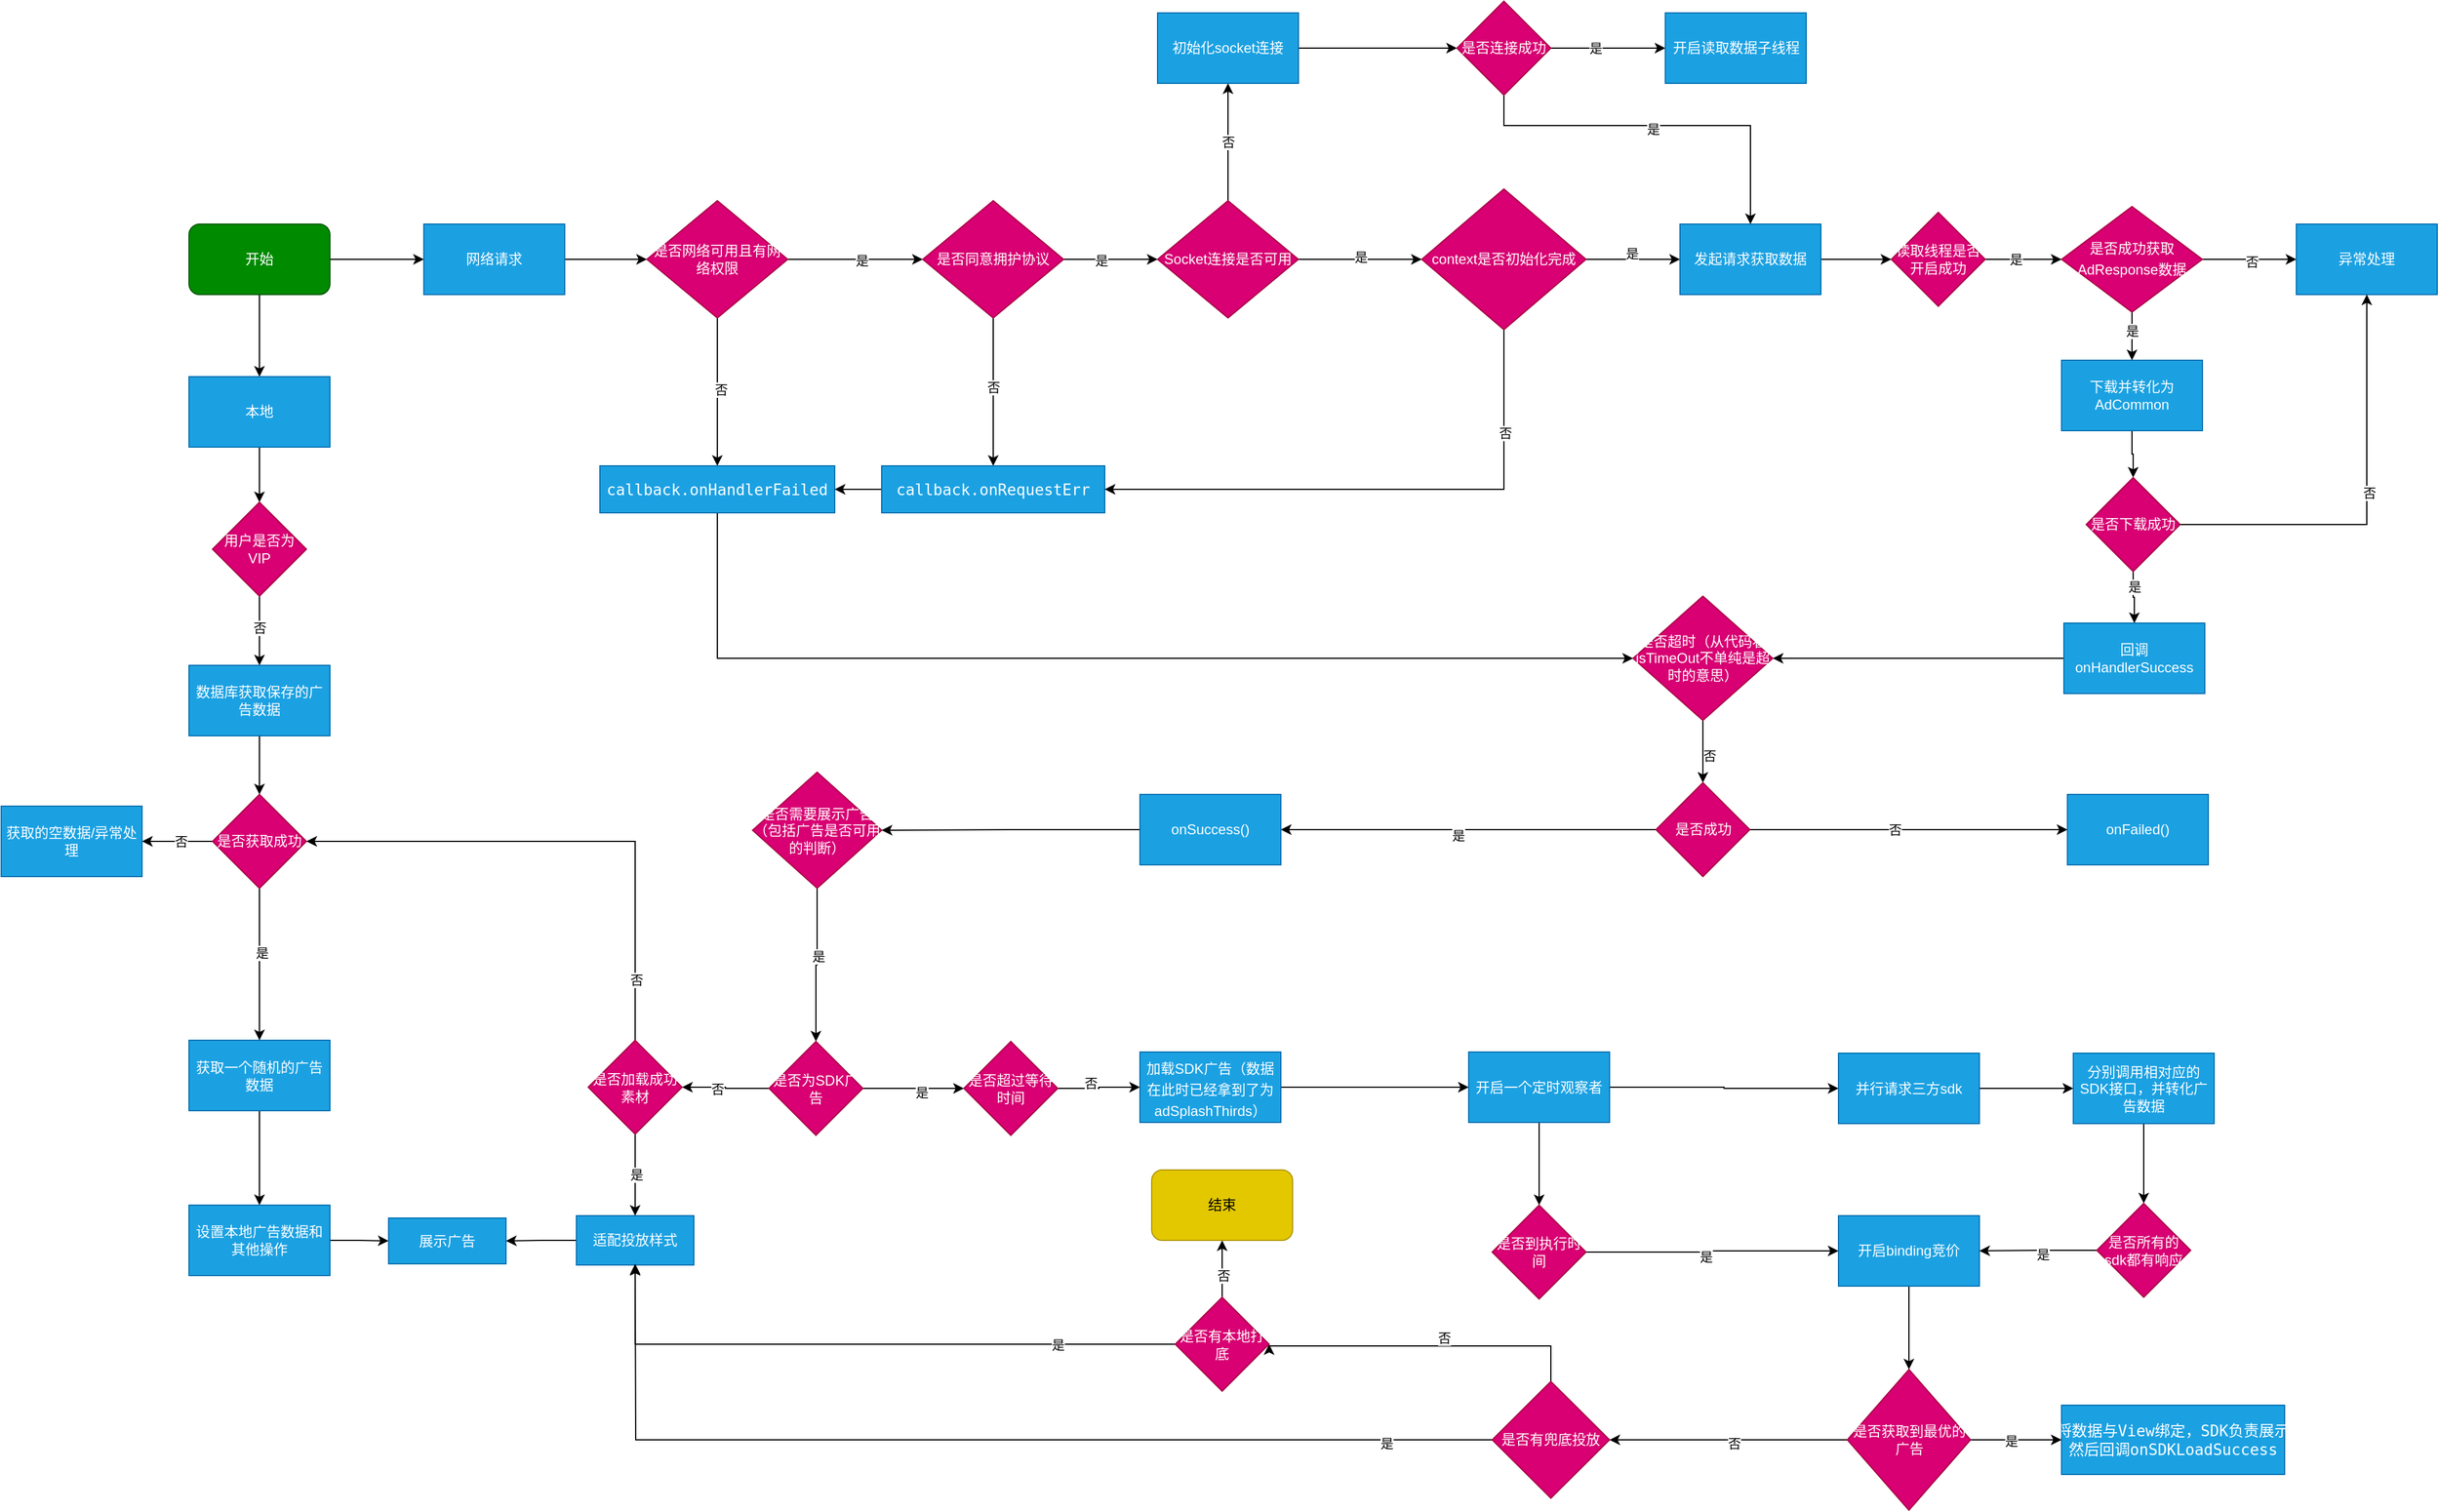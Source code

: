 <mxfile version="23.0.1" type="github">
  <diagram name="第 1 页" id="0hTdFCMxyGEZa7dFmw26">
    <mxGraphModel dx="2562" dy="-265" grid="1" gridSize="10" guides="1" tooltips="1" connect="1" arrows="1" fold="1" page="1" pageScale="1" pageWidth="827" pageHeight="1169" math="0" shadow="0">
      <root>
        <mxCell id="0" />
        <mxCell id="1" parent="0" />
        <mxCell id="wr8lSaVaFijDxgZWLwjQ-1" style="edgeStyle=orthogonalEdgeStyle;rounded=0;orthogonalLoop=1;jettySize=auto;html=1;exitX=1;exitY=0.5;exitDx=0;exitDy=0;entryX=0;entryY=0.5;entryDx=0;entryDy=0;" edge="1" parent="1" source="wr8lSaVaFijDxgZWLwjQ-3" target="wr8lSaVaFijDxgZWLwjQ-5">
          <mxGeometry relative="1" as="geometry">
            <mxPoint x="120" y="2214" as="targetPoint" />
          </mxGeometry>
        </mxCell>
        <mxCell id="wr8lSaVaFijDxgZWLwjQ-2" value="" style="edgeStyle=orthogonalEdgeStyle;rounded=0;orthogonalLoop=1;jettySize=auto;html=1;" edge="1" parent="1" source="wr8lSaVaFijDxgZWLwjQ-3" target="wr8lSaVaFijDxgZWLwjQ-7">
          <mxGeometry relative="1" as="geometry" />
        </mxCell>
        <mxCell id="wr8lSaVaFijDxgZWLwjQ-3" value="开始" style="rounded=1;whiteSpace=wrap;html=1;strokeColor=#005700;fillColor=#008a00;fontColor=#ffffff;" vertex="1" parent="1">
          <mxGeometry x="-80" y="2184" width="120" height="60" as="geometry" />
        </mxCell>
        <mxCell id="wr8lSaVaFijDxgZWLwjQ-4" value="" style="edgeStyle=orthogonalEdgeStyle;rounded=0;orthogonalLoop=1;jettySize=auto;html=1;" edge="1" parent="1" source="wr8lSaVaFijDxgZWLwjQ-5" target="wr8lSaVaFijDxgZWLwjQ-12">
          <mxGeometry relative="1" as="geometry" />
        </mxCell>
        <mxCell id="wr8lSaVaFijDxgZWLwjQ-5" value="网络请求" style="rounded=0;whiteSpace=wrap;html=1;strokeColor=#006EAF;fillColor=#1ba1e2;fontColor=#ffffff;" vertex="1" parent="1">
          <mxGeometry x="120" y="2184" width="120" height="60" as="geometry" />
        </mxCell>
        <mxCell id="wr8lSaVaFijDxgZWLwjQ-6" value="" style="edgeStyle=orthogonalEdgeStyle;rounded=0;orthogonalLoop=1;jettySize=auto;html=1;endArrow=classic;endFill=1;" edge="1" parent="1" source="wr8lSaVaFijDxgZWLwjQ-7" target="wr8lSaVaFijDxgZWLwjQ-60">
          <mxGeometry relative="1" as="geometry" />
        </mxCell>
        <mxCell id="wr8lSaVaFijDxgZWLwjQ-7" value="本地" style="rounded=0;whiteSpace=wrap;html=1;strokeColor=#006EAF;fillColor=#1ba1e2;fontColor=#ffffff;" vertex="1" parent="1">
          <mxGeometry x="-80" y="2314" width="120" height="60" as="geometry" />
        </mxCell>
        <mxCell id="wr8lSaVaFijDxgZWLwjQ-8" value="" style="edgeStyle=orthogonalEdgeStyle;rounded=0;orthogonalLoop=1;jettySize=auto;html=1;" edge="1" parent="1" source="wr8lSaVaFijDxgZWLwjQ-12" target="wr8lSaVaFijDxgZWLwjQ-14">
          <mxGeometry relative="1" as="geometry" />
        </mxCell>
        <mxCell id="wr8lSaVaFijDxgZWLwjQ-9" value="否" style="edgeLabel;html=1;align=center;verticalAlign=middle;resizable=0;points=[];" vertex="1" connectable="0" parent="wr8lSaVaFijDxgZWLwjQ-8">
          <mxGeometry x="-0.04" y="3" relative="1" as="geometry">
            <mxPoint as="offset" />
          </mxGeometry>
        </mxCell>
        <mxCell id="wr8lSaVaFijDxgZWLwjQ-10" value="" style="edgeStyle=orthogonalEdgeStyle;rounded=0;orthogonalLoop=1;jettySize=auto;html=1;" edge="1" parent="1" source="wr8lSaVaFijDxgZWLwjQ-12" target="wr8lSaVaFijDxgZWLwjQ-19">
          <mxGeometry relative="1" as="geometry" />
        </mxCell>
        <mxCell id="wr8lSaVaFijDxgZWLwjQ-11" value="是" style="edgeLabel;html=1;align=center;verticalAlign=middle;resizable=0;points=[];" vertex="1" connectable="0" parent="wr8lSaVaFijDxgZWLwjQ-10">
          <mxGeometry x="0.095" y="-1" relative="1" as="geometry">
            <mxPoint as="offset" />
          </mxGeometry>
        </mxCell>
        <mxCell id="wr8lSaVaFijDxgZWLwjQ-12" value="是否网络可用且有网络权限" style="rhombus;whiteSpace=wrap;html=1;rounded=0;fillColor=#d80073;fontColor=#ffffff;strokeColor=#A50040;" vertex="1" parent="1">
          <mxGeometry x="310" y="2164" width="120" height="100" as="geometry" />
        </mxCell>
        <mxCell id="wr8lSaVaFijDxgZWLwjQ-13" style="edgeStyle=orthogonalEdgeStyle;rounded=0;orthogonalLoop=1;jettySize=auto;html=1;exitX=0.5;exitY=1;exitDx=0;exitDy=0;entryX=0;entryY=0.5;entryDx=0;entryDy=0;endArrow=classic;endFill=1;" edge="1" parent="1" source="wr8lSaVaFijDxgZWLwjQ-14" target="wr8lSaVaFijDxgZWLwjQ-46">
          <mxGeometry relative="1" as="geometry" />
        </mxCell>
        <mxCell id="wr8lSaVaFijDxgZWLwjQ-14" value="&lt;pre style=&quot;font-family: &amp;quot;jetbrains mono&amp;quot; , monospace ; font-size: 9.8pt&quot;&gt;&lt;pre style=&quot;font-family: &amp;quot;jetbrains mono&amp;quot; , monospace ; font-size: 9.8pt&quot;&gt;callback.onHandlerFailed&lt;/pre&gt;&lt;/pre&gt;" style="whiteSpace=wrap;html=1;rounded=0;fillColor=#1ba1e2;fontColor=#ffffff;strokeColor=#006EAF;" vertex="1" parent="1">
          <mxGeometry x="270" y="2390" width="200" height="40" as="geometry" />
        </mxCell>
        <mxCell id="wr8lSaVaFijDxgZWLwjQ-15" value="" style="edgeStyle=orthogonalEdgeStyle;rounded=0;orthogonalLoop=1;jettySize=auto;html=1;" edge="1" parent="1" source="wr8lSaVaFijDxgZWLwjQ-19" target="wr8lSaVaFijDxgZWLwjQ-21">
          <mxGeometry relative="1" as="geometry" />
        </mxCell>
        <mxCell id="wr8lSaVaFijDxgZWLwjQ-16" value="否" style="edgeLabel;html=1;align=center;verticalAlign=middle;resizable=0;points=[];" vertex="1" connectable="0" parent="wr8lSaVaFijDxgZWLwjQ-15">
          <mxGeometry x="-0.067" relative="1" as="geometry">
            <mxPoint as="offset" />
          </mxGeometry>
        </mxCell>
        <mxCell id="wr8lSaVaFijDxgZWLwjQ-17" value="" style="edgeStyle=orthogonalEdgeStyle;rounded=0;orthogonalLoop=1;jettySize=auto;html=1;" edge="1" parent="1" source="wr8lSaVaFijDxgZWLwjQ-19" target="wr8lSaVaFijDxgZWLwjQ-25">
          <mxGeometry relative="1" as="geometry" />
        </mxCell>
        <mxCell id="wr8lSaVaFijDxgZWLwjQ-18" value="是" style="edgeLabel;html=1;align=center;verticalAlign=middle;resizable=0;points=[];" vertex="1" connectable="0" parent="wr8lSaVaFijDxgZWLwjQ-17">
          <mxGeometry x="-0.21" y="-1" relative="1" as="geometry">
            <mxPoint as="offset" />
          </mxGeometry>
        </mxCell>
        <mxCell id="wr8lSaVaFijDxgZWLwjQ-19" value="是否同意拥护协议" style="rhombus;whiteSpace=wrap;html=1;rounded=0;fillColor=#d80073;fontColor=#ffffff;strokeColor=#A50040;" vertex="1" parent="1">
          <mxGeometry x="545" y="2164" width="120" height="100" as="geometry" />
        </mxCell>
        <mxCell id="wr8lSaVaFijDxgZWLwjQ-20" value="" style="edgeStyle=orthogonalEdgeStyle;rounded=0;orthogonalLoop=1;jettySize=auto;html=1;endArrow=classic;endFill=1;" edge="1" parent="1" source="wr8lSaVaFijDxgZWLwjQ-21" target="wr8lSaVaFijDxgZWLwjQ-14">
          <mxGeometry relative="1" as="geometry" />
        </mxCell>
        <mxCell id="wr8lSaVaFijDxgZWLwjQ-21" value="&lt;pre style=&quot;font-family: &amp;quot;jetbrains mono&amp;quot; , monospace ; font-size: 9.8pt&quot;&gt;callback.onRequestErr&lt;/pre&gt;" style="whiteSpace=wrap;html=1;rounded=0;fillColor=#1ba1e2;fontColor=#ffffff;strokeColor=#006EAF;" vertex="1" parent="1">
          <mxGeometry x="510" y="2390" width="190" height="40" as="geometry" />
        </mxCell>
        <mxCell id="wr8lSaVaFijDxgZWLwjQ-22" value="" style="edgeStyle=orthogonalEdgeStyle;rounded=0;orthogonalLoop=1;jettySize=auto;html=1;entryX=0;entryY=0.5;entryDx=0;entryDy=0;" edge="1" parent="1" source="wr8lSaVaFijDxgZWLwjQ-25" target="wr8lSaVaFijDxgZWLwjQ-32">
          <mxGeometry relative="1" as="geometry">
            <mxPoint x="960" y="2214" as="targetPoint" />
          </mxGeometry>
        </mxCell>
        <mxCell id="wr8lSaVaFijDxgZWLwjQ-23" value="是" style="edgeLabel;html=1;align=center;verticalAlign=middle;resizable=0;points=[];" vertex="1" connectable="0" parent="wr8lSaVaFijDxgZWLwjQ-22">
          <mxGeometry y="2" relative="1" as="geometry">
            <mxPoint as="offset" />
          </mxGeometry>
        </mxCell>
        <mxCell id="wr8lSaVaFijDxgZWLwjQ-24" value="否" style="edgeStyle=orthogonalEdgeStyle;rounded=0;orthogonalLoop=1;jettySize=auto;html=1;" edge="1" parent="1" source="wr8lSaVaFijDxgZWLwjQ-25" target="wr8lSaVaFijDxgZWLwjQ-27">
          <mxGeometry relative="1" as="geometry" />
        </mxCell>
        <mxCell id="wr8lSaVaFijDxgZWLwjQ-25" value="Socket连接是否可用" style="rhombus;whiteSpace=wrap;html=1;rounded=0;fillColor=#d80073;fontColor=#ffffff;strokeColor=#A50040;" vertex="1" parent="1">
          <mxGeometry x="745" y="2164" width="120" height="100" as="geometry" />
        </mxCell>
        <mxCell id="wr8lSaVaFijDxgZWLwjQ-26" value="" style="edgeStyle=orthogonalEdgeStyle;rounded=0;orthogonalLoop=1;jettySize=auto;html=1;endArrow=classic;endFill=1;" edge="1" parent="1" source="wr8lSaVaFijDxgZWLwjQ-27" target="wr8lSaVaFijDxgZWLwjQ-53">
          <mxGeometry relative="1" as="geometry" />
        </mxCell>
        <mxCell id="wr8lSaVaFijDxgZWLwjQ-27" value="初始化socket连接" style="whiteSpace=wrap;html=1;rounded=0;fillColor=#1ba1e2;fontColor=#ffffff;strokeColor=#006EAF;" vertex="1" parent="1">
          <mxGeometry x="745" y="2004" width="120" height="60" as="geometry" />
        </mxCell>
        <mxCell id="wr8lSaVaFijDxgZWLwjQ-28" value="" style="edgeStyle=orthogonalEdgeStyle;rounded=0;orthogonalLoop=1;jettySize=auto;html=1;endArrow=classic;endFill=1;" edge="1" parent="1" source="wr8lSaVaFijDxgZWLwjQ-32">
          <mxGeometry relative="1" as="geometry">
            <mxPoint x="1190" y="2214" as="targetPoint" />
          </mxGeometry>
        </mxCell>
        <mxCell id="wr8lSaVaFijDxgZWLwjQ-29" value="是" style="edgeLabel;html=1;align=center;verticalAlign=middle;resizable=0;points=[];" vertex="1" connectable="0" parent="wr8lSaVaFijDxgZWLwjQ-28">
          <mxGeometry x="-0.041" y="5" relative="1" as="geometry">
            <mxPoint as="offset" />
          </mxGeometry>
        </mxCell>
        <mxCell id="wr8lSaVaFijDxgZWLwjQ-30" style="edgeStyle=orthogonalEdgeStyle;rounded=0;orthogonalLoop=1;jettySize=auto;html=1;exitX=0.5;exitY=1;exitDx=0;exitDy=0;entryX=1;entryY=0.5;entryDx=0;entryDy=0;endArrow=classic;endFill=1;" edge="1" parent="1" source="wr8lSaVaFijDxgZWLwjQ-32" target="wr8lSaVaFijDxgZWLwjQ-21">
          <mxGeometry relative="1" as="geometry" />
        </mxCell>
        <mxCell id="wr8lSaVaFijDxgZWLwjQ-31" value="否" style="edgeLabel;html=1;align=center;verticalAlign=middle;resizable=0;points=[];" vertex="1" connectable="0" parent="wr8lSaVaFijDxgZWLwjQ-30">
          <mxGeometry x="-0.63" y="1" relative="1" as="geometry">
            <mxPoint as="offset" />
          </mxGeometry>
        </mxCell>
        <mxCell id="wr8lSaVaFijDxgZWLwjQ-32" value="context是否初始化完成" style="rhombus;whiteSpace=wrap;html=1;strokeColor=#A50040;fillColor=#d80073;fontColor=#ffffff;" vertex="1" parent="1">
          <mxGeometry x="970" y="2154" width="140" height="120" as="geometry" />
        </mxCell>
        <mxCell id="wr8lSaVaFijDxgZWLwjQ-33" value="" style="edgeStyle=orthogonalEdgeStyle;rounded=0;orthogonalLoop=1;jettySize=auto;html=1;endArrow=classic;endFill=1;" edge="1" parent="1" source="wr8lSaVaFijDxgZWLwjQ-34" target="wr8lSaVaFijDxgZWLwjQ-57">
          <mxGeometry relative="1" as="geometry" />
        </mxCell>
        <mxCell id="wr8lSaVaFijDxgZWLwjQ-34" value="发起请求获取数据" style="rounded=0;whiteSpace=wrap;html=1;strokeColor=#006EAF;fillColor=#1ba1e2;fontColor=#ffffff;" vertex="1" parent="1">
          <mxGeometry x="1190" y="2184" width="120" height="60" as="geometry" />
        </mxCell>
        <mxCell id="wr8lSaVaFijDxgZWLwjQ-35" value="" style="edgeStyle=orthogonalEdgeStyle;rounded=0;orthogonalLoop=1;jettySize=auto;html=1;endArrow=classic;endFill=1;" edge="1" parent="1" source="wr8lSaVaFijDxgZWLwjQ-39" target="wr8lSaVaFijDxgZWLwjQ-41">
          <mxGeometry relative="1" as="geometry" />
        </mxCell>
        <mxCell id="wr8lSaVaFijDxgZWLwjQ-36" value="是" style="edgeLabel;html=1;align=center;verticalAlign=middle;resizable=0;points=[];" vertex="1" connectable="0" parent="wr8lSaVaFijDxgZWLwjQ-35">
          <mxGeometry x="-0.255" relative="1" as="geometry">
            <mxPoint as="offset" />
          </mxGeometry>
        </mxCell>
        <mxCell id="wr8lSaVaFijDxgZWLwjQ-37" value="" style="edgeStyle=orthogonalEdgeStyle;rounded=0;orthogonalLoop=1;jettySize=auto;html=1;endArrow=classic;endFill=1;" edge="1" parent="1" source="wr8lSaVaFijDxgZWLwjQ-39" target="wr8lSaVaFijDxgZWLwjQ-48">
          <mxGeometry relative="1" as="geometry" />
        </mxCell>
        <mxCell id="wr8lSaVaFijDxgZWLwjQ-38" value="否" style="edgeLabel;html=1;align=center;verticalAlign=middle;resizable=0;points=[];" vertex="1" connectable="0" parent="wr8lSaVaFijDxgZWLwjQ-37">
          <mxGeometry x="0.075" y="-2" relative="1" as="geometry">
            <mxPoint x="-1" as="offset" />
          </mxGeometry>
        </mxCell>
        <mxCell id="wr8lSaVaFijDxgZWLwjQ-39" value="是否成功获取AdResponse&lt;span style=&quot;font-variant-numeric: normal; font-variant-east-asian: normal; font-variant-alternates: normal; font-kerning: auto; font-optical-sizing: auto; font-feature-settings: normal; font-variation-settings: normal; font-variant-position: normal; font-stretch: normal; line-height: normal; font-family: &amp;quot;PingFang SC&amp;quot;;&quot; class=&quot;s1&quot;&gt;数据&lt;/span&gt;" style="rhombus;whiteSpace=wrap;html=1;strokeColor=#A50040;fillColor=#d80073;fontColor=#ffffff;" vertex="1" parent="1">
          <mxGeometry x="1515" y="2169" width="120" height="90" as="geometry" />
        </mxCell>
        <mxCell id="wr8lSaVaFijDxgZWLwjQ-40" value="" style="edgeStyle=orthogonalEdgeStyle;rounded=0;orthogonalLoop=1;jettySize=auto;html=1;endArrow=classic;endFill=1;" edge="1" parent="1" source="wr8lSaVaFijDxgZWLwjQ-41" target="wr8lSaVaFijDxgZWLwjQ-75">
          <mxGeometry relative="1" as="geometry" />
        </mxCell>
        <mxCell id="wr8lSaVaFijDxgZWLwjQ-41" value="下载并转化为&lt;br&gt;AdCommon" style="whiteSpace=wrap;html=1;fillColor=#1ba1e2;fontColor=#ffffff;strokeColor=#006EAF;" vertex="1" parent="1">
          <mxGeometry x="1515" y="2300" width="120" height="60" as="geometry" />
        </mxCell>
        <mxCell id="wr8lSaVaFijDxgZWLwjQ-42" value="" style="edgeStyle=orthogonalEdgeStyle;rounded=0;orthogonalLoop=1;jettySize=auto;html=1;endArrow=classic;endFill=1;" edge="1" parent="1" source="wr8lSaVaFijDxgZWLwjQ-43" target="wr8lSaVaFijDxgZWLwjQ-46">
          <mxGeometry relative="1" as="geometry" />
        </mxCell>
        <mxCell id="wr8lSaVaFijDxgZWLwjQ-43" value="回调onHandlerSuccess" style="whiteSpace=wrap;html=1;fillColor=#1ba1e2;fontColor=#ffffff;strokeColor=#006EAF;" vertex="1" parent="1">
          <mxGeometry x="1517" y="2524" width="120" height="60" as="geometry" />
        </mxCell>
        <mxCell id="wr8lSaVaFijDxgZWLwjQ-44" style="edgeStyle=orthogonalEdgeStyle;rounded=0;orthogonalLoop=1;jettySize=auto;html=1;" edge="1" parent="1" source="wr8lSaVaFijDxgZWLwjQ-46" target="wr8lSaVaFijDxgZWLwjQ-80">
          <mxGeometry relative="1" as="geometry" />
        </mxCell>
        <mxCell id="wr8lSaVaFijDxgZWLwjQ-45" value="否" style="edgeLabel;html=1;align=center;verticalAlign=middle;resizable=0;points=[];" vertex="1" connectable="0" parent="wr8lSaVaFijDxgZWLwjQ-44">
          <mxGeometry x="0.155" y="5" relative="1" as="geometry">
            <mxPoint y="-1" as="offset" />
          </mxGeometry>
        </mxCell>
        <mxCell id="wr8lSaVaFijDxgZWLwjQ-46" value="是否超时（从代码看isTimeOut不单纯是超时的意思）" style="rhombus;whiteSpace=wrap;html=1;fillColor=#d80073;fontColor=#ffffff;strokeColor=#A50040;" vertex="1" parent="1">
          <mxGeometry x="1150" y="2501" width="119" height="106" as="geometry" />
        </mxCell>
        <mxCell id="wr8lSaVaFijDxgZWLwjQ-47" style="edgeStyle=orthogonalEdgeStyle;rounded=0;orthogonalLoop=1;jettySize=auto;html=1;exitX=0.5;exitY=1;exitDx=0;exitDy=0;endArrow=classic;endFill=1;" edge="1" parent="1" source="wr8lSaVaFijDxgZWLwjQ-14" target="wr8lSaVaFijDxgZWLwjQ-14">
          <mxGeometry relative="1" as="geometry" />
        </mxCell>
        <mxCell id="wr8lSaVaFijDxgZWLwjQ-48" value="异常处理" style="whiteSpace=wrap;html=1;fillColor=#1ba1e2;fontColor=#ffffff;strokeColor=#006EAF;" vertex="1" parent="1">
          <mxGeometry x="1715" y="2184" width="120" height="60" as="geometry" />
        </mxCell>
        <mxCell id="wr8lSaVaFijDxgZWLwjQ-49" value="" style="edgeStyle=orthogonalEdgeStyle;rounded=0;orthogonalLoop=1;jettySize=auto;html=1;endArrow=classic;endFill=1;exitX=1;exitY=0.5;exitDx=0;exitDy=0;" edge="1" parent="1" source="wr8lSaVaFijDxgZWLwjQ-53" target="wr8lSaVaFijDxgZWLwjQ-54">
          <mxGeometry relative="1" as="geometry" />
        </mxCell>
        <mxCell id="wr8lSaVaFijDxgZWLwjQ-50" value="是" style="edgeLabel;html=1;align=center;verticalAlign=middle;resizable=0;points=[];" vertex="1" connectable="0" parent="wr8lSaVaFijDxgZWLwjQ-49">
          <mxGeometry x="-0.233" relative="1" as="geometry">
            <mxPoint as="offset" />
          </mxGeometry>
        </mxCell>
        <mxCell id="wr8lSaVaFijDxgZWLwjQ-51" style="edgeStyle=orthogonalEdgeStyle;rounded=0;orthogonalLoop=1;jettySize=auto;html=1;endArrow=classic;endFill=1;" edge="1" parent="1" source="wr8lSaVaFijDxgZWLwjQ-53" target="wr8lSaVaFijDxgZWLwjQ-34">
          <mxGeometry relative="1" as="geometry">
            <Array as="points">
              <mxPoint x="1040" y="2100" />
              <mxPoint x="1250" y="2100" />
            </Array>
          </mxGeometry>
        </mxCell>
        <mxCell id="wr8lSaVaFijDxgZWLwjQ-52" value="是" style="edgeLabel;html=1;align=center;verticalAlign=middle;resizable=0;points=[];" vertex="1" connectable="0" parent="wr8lSaVaFijDxgZWLwjQ-51">
          <mxGeometry x="-0.044" y="-3" relative="1" as="geometry">
            <mxPoint as="offset" />
          </mxGeometry>
        </mxCell>
        <mxCell id="wr8lSaVaFijDxgZWLwjQ-53" value="是否连接成功" style="rhombus;whiteSpace=wrap;html=1;rounded=0;fillColor=#d80073;fontColor=#ffffff;strokeColor=#A50040;" vertex="1" parent="1">
          <mxGeometry x="1000" y="1994" width="80" height="80" as="geometry" />
        </mxCell>
        <mxCell id="wr8lSaVaFijDxgZWLwjQ-54" value="开启读取数据子线程" style="whiteSpace=wrap;html=1;rounded=0;fillColor=#1ba1e2;fontColor=#ffffff;strokeColor=#006EAF;" vertex="1" parent="1">
          <mxGeometry x="1177.5" y="2004" width="120" height="60" as="geometry" />
        </mxCell>
        <mxCell id="wr8lSaVaFijDxgZWLwjQ-55" value="" style="edgeStyle=orthogonalEdgeStyle;rounded=0;orthogonalLoop=1;jettySize=auto;html=1;endArrow=classic;endFill=1;" edge="1" parent="1" source="wr8lSaVaFijDxgZWLwjQ-57" target="wr8lSaVaFijDxgZWLwjQ-39">
          <mxGeometry relative="1" as="geometry" />
        </mxCell>
        <mxCell id="wr8lSaVaFijDxgZWLwjQ-56" value="是" style="edgeLabel;html=1;align=center;verticalAlign=middle;resizable=0;points=[];" vertex="1" connectable="0" parent="wr8lSaVaFijDxgZWLwjQ-55">
          <mxGeometry x="-0.2" relative="1" as="geometry">
            <mxPoint as="offset" />
          </mxGeometry>
        </mxCell>
        <mxCell id="wr8lSaVaFijDxgZWLwjQ-57" value="读取线程是否开启成功" style="rhombus;whiteSpace=wrap;html=1;rounded=0;fillColor=#d80073;fontColor=#ffffff;strokeColor=#A50040;" vertex="1" parent="1">
          <mxGeometry x="1370" y="2174" width="80" height="80" as="geometry" />
        </mxCell>
        <mxCell id="wr8lSaVaFijDxgZWLwjQ-58" value="" style="edgeStyle=orthogonalEdgeStyle;rounded=0;orthogonalLoop=1;jettySize=auto;html=1;endArrow=classic;endFill=1;" edge="1" parent="1" source="wr8lSaVaFijDxgZWLwjQ-60" target="wr8lSaVaFijDxgZWLwjQ-62">
          <mxGeometry relative="1" as="geometry" />
        </mxCell>
        <mxCell id="wr8lSaVaFijDxgZWLwjQ-59" value="否" style="edgeLabel;html=1;align=center;verticalAlign=middle;resizable=0;points=[];" vertex="1" connectable="0" parent="wr8lSaVaFijDxgZWLwjQ-58">
          <mxGeometry x="-0.133" relative="1" as="geometry">
            <mxPoint y="1" as="offset" />
          </mxGeometry>
        </mxCell>
        <mxCell id="wr8lSaVaFijDxgZWLwjQ-60" value="用户是否为VIP" style="rhombus;whiteSpace=wrap;html=1;rounded=0;fillColor=#d80073;fontColor=#ffffff;strokeColor=#A50040;" vertex="1" parent="1">
          <mxGeometry x="-60" y="2421" width="80" height="80" as="geometry" />
        </mxCell>
        <mxCell id="wr8lSaVaFijDxgZWLwjQ-61" value="" style="edgeStyle=orthogonalEdgeStyle;rounded=0;orthogonalLoop=1;jettySize=auto;html=1;endArrow=classic;endFill=1;" edge="1" parent="1" source="wr8lSaVaFijDxgZWLwjQ-62" target="wr8lSaVaFijDxgZWLwjQ-67">
          <mxGeometry relative="1" as="geometry" />
        </mxCell>
        <mxCell id="wr8lSaVaFijDxgZWLwjQ-62" value="数据库获取保存的广告数据" style="whiteSpace=wrap;html=1;rounded=0;fillColor=#1ba1e2;fontColor=#ffffff;strokeColor=#006EAF;" vertex="1" parent="1">
          <mxGeometry x="-80" y="2560" width="120" height="60" as="geometry" />
        </mxCell>
        <mxCell id="wr8lSaVaFijDxgZWLwjQ-63" value="" style="edgeStyle=orthogonalEdgeStyle;rounded=0;orthogonalLoop=1;jettySize=auto;html=1;endArrow=classic;endFill=1;" edge="1" parent="1" source="wr8lSaVaFijDxgZWLwjQ-67" target="wr8lSaVaFijDxgZWLwjQ-69">
          <mxGeometry relative="1" as="geometry" />
        </mxCell>
        <mxCell id="wr8lSaVaFijDxgZWLwjQ-64" value="是" style="edgeLabel;html=1;align=center;verticalAlign=middle;resizable=0;points=[];" vertex="1" connectable="0" parent="wr8lSaVaFijDxgZWLwjQ-63">
          <mxGeometry x="-0.156" y="2" relative="1" as="geometry">
            <mxPoint as="offset" />
          </mxGeometry>
        </mxCell>
        <mxCell id="wr8lSaVaFijDxgZWLwjQ-65" value="" style="edgeStyle=orthogonalEdgeStyle;rounded=0;orthogonalLoop=1;jettySize=auto;html=1;endArrow=classic;endFill=1;" edge="1" parent="1" source="wr8lSaVaFijDxgZWLwjQ-67" target="wr8lSaVaFijDxgZWLwjQ-70">
          <mxGeometry relative="1" as="geometry" />
        </mxCell>
        <mxCell id="wr8lSaVaFijDxgZWLwjQ-66" value="否" style="edgeLabel;html=1;align=center;verticalAlign=middle;resizable=0;points=[];" vertex="1" connectable="0" parent="wr8lSaVaFijDxgZWLwjQ-65">
          <mxGeometry x="-0.102" relative="1" as="geometry">
            <mxPoint as="offset" />
          </mxGeometry>
        </mxCell>
        <mxCell id="wr8lSaVaFijDxgZWLwjQ-67" value="是否获取成功" style="rhombus;whiteSpace=wrap;html=1;rounded=0;fillColor=#d80073;fontColor=#ffffff;strokeColor=#A50040;" vertex="1" parent="1">
          <mxGeometry x="-60" y="2670" width="80" height="80" as="geometry" />
        </mxCell>
        <mxCell id="wr8lSaVaFijDxgZWLwjQ-68" value="" style="edgeStyle=orthogonalEdgeStyle;rounded=0;orthogonalLoop=1;jettySize=auto;html=1;endArrow=classic;endFill=1;" edge="1" parent="1" source="wr8lSaVaFijDxgZWLwjQ-69" target="wr8lSaVaFijDxgZWLwjQ-93">
          <mxGeometry relative="1" as="geometry" />
        </mxCell>
        <mxCell id="wr8lSaVaFijDxgZWLwjQ-69" value="获取一个随机的广告数据" style="whiteSpace=wrap;html=1;rounded=0;fillColor=#1ba1e2;fontColor=#ffffff;strokeColor=#006EAF;" vertex="1" parent="1">
          <mxGeometry x="-80" y="2879.5" width="120" height="60" as="geometry" />
        </mxCell>
        <mxCell id="wr8lSaVaFijDxgZWLwjQ-70" value="获取的空数据/异常处理" style="whiteSpace=wrap;html=1;rounded=0;fillColor=#1ba1e2;fontColor=#ffffff;strokeColor=#006EAF;" vertex="1" parent="1">
          <mxGeometry x="-240" y="2680" width="120" height="60" as="geometry" />
        </mxCell>
        <mxCell id="wr8lSaVaFijDxgZWLwjQ-71" value="" style="edgeStyle=orthogonalEdgeStyle;rounded=0;orthogonalLoop=1;jettySize=auto;html=1;endArrow=classic;endFill=1;" edge="1" parent="1" source="wr8lSaVaFijDxgZWLwjQ-75" target="wr8lSaVaFijDxgZWLwjQ-43">
          <mxGeometry relative="1" as="geometry" />
        </mxCell>
        <mxCell id="wr8lSaVaFijDxgZWLwjQ-72" value="是" style="edgeLabel;html=1;align=center;verticalAlign=middle;resizable=0;points=[];" vertex="1" connectable="0" parent="wr8lSaVaFijDxgZWLwjQ-71">
          <mxGeometry x="-0.418" y="1" relative="1" as="geometry">
            <mxPoint as="offset" />
          </mxGeometry>
        </mxCell>
        <mxCell id="wr8lSaVaFijDxgZWLwjQ-73" style="edgeStyle=orthogonalEdgeStyle;rounded=0;orthogonalLoop=1;jettySize=auto;html=1;exitX=1;exitY=0.5;exitDx=0;exitDy=0;entryX=0.5;entryY=1;entryDx=0;entryDy=0;endArrow=classic;endFill=1;" edge="1" parent="1" source="wr8lSaVaFijDxgZWLwjQ-75" target="wr8lSaVaFijDxgZWLwjQ-48">
          <mxGeometry relative="1" as="geometry" />
        </mxCell>
        <mxCell id="wr8lSaVaFijDxgZWLwjQ-74" value="否" style="edgeLabel;html=1;align=center;verticalAlign=middle;resizable=0;points=[];" vertex="1" connectable="0" parent="wr8lSaVaFijDxgZWLwjQ-73">
          <mxGeometry x="0.048" y="-2" relative="1" as="geometry">
            <mxPoint as="offset" />
          </mxGeometry>
        </mxCell>
        <mxCell id="wr8lSaVaFijDxgZWLwjQ-75" value="是否下载成功" style="rhombus;whiteSpace=wrap;html=1;strokeColor=#A50040;fillColor=#d80073;fontColor=#ffffff;" vertex="1" parent="1">
          <mxGeometry x="1536" y="2400" width="80" height="80" as="geometry" />
        </mxCell>
        <mxCell id="wr8lSaVaFijDxgZWLwjQ-76" value="" style="edgeStyle=orthogonalEdgeStyle;rounded=0;orthogonalLoop=1;jettySize=auto;html=1;endArrow=classic;endFill=1;" edge="1" parent="1" source="wr8lSaVaFijDxgZWLwjQ-80" target="wr8lSaVaFijDxgZWLwjQ-91">
          <mxGeometry relative="1" as="geometry" />
        </mxCell>
        <mxCell id="wr8lSaVaFijDxgZWLwjQ-77" value="否" style="edgeLabel;html=1;align=center;verticalAlign=middle;resizable=0;points=[];" vertex="1" connectable="0" parent="wr8lSaVaFijDxgZWLwjQ-76">
          <mxGeometry x="-0.089" y="1" relative="1" as="geometry">
            <mxPoint y="1" as="offset" />
          </mxGeometry>
        </mxCell>
        <mxCell id="wr8lSaVaFijDxgZWLwjQ-78" style="edgeStyle=orthogonalEdgeStyle;rounded=0;orthogonalLoop=1;jettySize=auto;html=1;entryX=1;entryY=0.5;entryDx=0;entryDy=0;" edge="1" parent="1" source="wr8lSaVaFijDxgZWLwjQ-80" target="wr8lSaVaFijDxgZWLwjQ-90">
          <mxGeometry relative="1" as="geometry" />
        </mxCell>
        <mxCell id="wr8lSaVaFijDxgZWLwjQ-79" value="是" style="edgeLabel;html=1;align=center;verticalAlign=middle;resizable=0;points=[];" vertex="1" connectable="0" parent="wr8lSaVaFijDxgZWLwjQ-78">
          <mxGeometry x="0.056" y="5" relative="1" as="geometry">
            <mxPoint as="offset" />
          </mxGeometry>
        </mxCell>
        <mxCell id="wr8lSaVaFijDxgZWLwjQ-80" value="是否成功" style="rhombus;whiteSpace=wrap;html=1;fillColor=#d80073;fontColor=#ffffff;strokeColor=#A50040;" vertex="1" parent="1">
          <mxGeometry x="1169.5" y="2660" width="80" height="80" as="geometry" />
        </mxCell>
        <mxCell id="wr8lSaVaFijDxgZWLwjQ-81" value="" style="edgeStyle=orthogonalEdgeStyle;rounded=0;orthogonalLoop=1;jettySize=auto;html=1;" edge="1" parent="1" source="wr8lSaVaFijDxgZWLwjQ-83" target="wr8lSaVaFijDxgZWLwjQ-88">
          <mxGeometry relative="1" as="geometry" />
        </mxCell>
        <mxCell id="wr8lSaVaFijDxgZWLwjQ-82" value="是" style="edgeLabel;html=1;align=center;verticalAlign=middle;resizable=0;points=[];" vertex="1" connectable="0" parent="wr8lSaVaFijDxgZWLwjQ-81">
          <mxGeometry x="-0.122" y="1" relative="1" as="geometry">
            <mxPoint as="offset" />
          </mxGeometry>
        </mxCell>
        <mxCell id="wr8lSaVaFijDxgZWLwjQ-83" value="是否需要展示广告（包括广告是否可用的判断）" style="rhombus;whiteSpace=wrap;html=1;rounded=0;strokeColor=#A50040;fillColor=#d80073;fontColor=#ffffff;" vertex="1" parent="1">
          <mxGeometry x="400" y="2651" width="110" height="99" as="geometry" />
        </mxCell>
        <mxCell id="wr8lSaVaFijDxgZWLwjQ-84" value="" style="edgeStyle=orthogonalEdgeStyle;rounded=0;orthogonalLoop=1;jettySize=auto;html=1;" edge="1" parent="1" source="wr8lSaVaFijDxgZWLwjQ-88" target="wr8lSaVaFijDxgZWLwjQ-96">
          <mxGeometry relative="1" as="geometry" />
        </mxCell>
        <mxCell id="wr8lSaVaFijDxgZWLwjQ-85" value="是" style="edgeLabel;html=1;align=center;verticalAlign=middle;resizable=0;points=[];" vertex="1" connectable="0" parent="wr8lSaVaFijDxgZWLwjQ-84">
          <mxGeometry x="0.14" y="-3" relative="1" as="geometry">
            <mxPoint x="1" as="offset" />
          </mxGeometry>
        </mxCell>
        <mxCell id="wr8lSaVaFijDxgZWLwjQ-86" value="" style="edgeStyle=orthogonalEdgeStyle;rounded=0;orthogonalLoop=1;jettySize=auto;html=1;" edge="1" parent="1" source="wr8lSaVaFijDxgZWLwjQ-88" target="wr8lSaVaFijDxgZWLwjQ-123">
          <mxGeometry relative="1" as="geometry" />
        </mxCell>
        <mxCell id="wr8lSaVaFijDxgZWLwjQ-87" value="否" style="edgeLabel;html=1;align=center;verticalAlign=middle;resizable=0;points=[];" vertex="1" connectable="0" parent="wr8lSaVaFijDxgZWLwjQ-86">
          <mxGeometry x="0.167" y="2" relative="1" as="geometry">
            <mxPoint x="-1" y="-1" as="offset" />
          </mxGeometry>
        </mxCell>
        <mxCell id="wr8lSaVaFijDxgZWLwjQ-88" value="是否为SDK广告" style="rhombus;whiteSpace=wrap;html=1;rounded=0;fillColor=#d80073;fontColor=#ffffff;strokeColor=#A50040;" vertex="1" parent="1">
          <mxGeometry x="414" y="2880.5" width="80" height="80" as="geometry" />
        </mxCell>
        <mxCell id="wr8lSaVaFijDxgZWLwjQ-89" value="" style="edgeStyle=orthogonalEdgeStyle;rounded=0;orthogonalLoop=1;jettySize=auto;html=1;endArrow=classic;endFill=1;" edge="1" parent="1" source="wr8lSaVaFijDxgZWLwjQ-90" target="wr8lSaVaFijDxgZWLwjQ-83">
          <mxGeometry relative="1" as="geometry" />
        </mxCell>
        <mxCell id="wr8lSaVaFijDxgZWLwjQ-90" value="&lt;span&gt;onSuccess()&lt;/span&gt;" style="whiteSpace=wrap;html=1;fillColor=#1ba1e2;fontColor=#ffffff;strokeColor=#006EAF;" vertex="1" parent="1">
          <mxGeometry x="730" y="2670" width="120" height="60" as="geometry" />
        </mxCell>
        <mxCell id="wr8lSaVaFijDxgZWLwjQ-91" value="&lt;span&gt;onFailed()&lt;/span&gt;" style="whiteSpace=wrap;html=1;fillColor=#1ba1e2;fontColor=#ffffff;strokeColor=#006EAF;" vertex="1" parent="1">
          <mxGeometry x="1520" y="2670" width="120" height="60" as="geometry" />
        </mxCell>
        <mxCell id="wr8lSaVaFijDxgZWLwjQ-92" value="" style="edgeStyle=orthogonalEdgeStyle;rounded=0;orthogonalLoop=1;jettySize=auto;html=1;" edge="1" parent="1" source="wr8lSaVaFijDxgZWLwjQ-93" target="wr8lSaVaFijDxgZWLwjQ-124">
          <mxGeometry relative="1" as="geometry" />
        </mxCell>
        <mxCell id="wr8lSaVaFijDxgZWLwjQ-93" value="设置本地广告数据和其他操作" style="whiteSpace=wrap;html=1;rounded=0;fillColor=#1ba1e2;fontColor=#ffffff;strokeColor=#006EAF;" vertex="1" parent="1">
          <mxGeometry x="-80" y="3020" width="120" height="60" as="geometry" />
        </mxCell>
        <mxCell id="wr8lSaVaFijDxgZWLwjQ-94" value="" style="edgeStyle=orthogonalEdgeStyle;rounded=0;orthogonalLoop=1;jettySize=auto;html=1;endArrow=classic;endFill=1;" edge="1" parent="1" source="wr8lSaVaFijDxgZWLwjQ-96" target="wr8lSaVaFijDxgZWLwjQ-98">
          <mxGeometry relative="1" as="geometry" />
        </mxCell>
        <mxCell id="wr8lSaVaFijDxgZWLwjQ-95" value="否" style="edgeLabel;html=1;align=center;verticalAlign=middle;resizable=0;points=[];" vertex="1" connectable="0" parent="wr8lSaVaFijDxgZWLwjQ-94">
          <mxGeometry x="-0.229" y="5" relative="1" as="geometry">
            <mxPoint as="offset" />
          </mxGeometry>
        </mxCell>
        <mxCell id="wr8lSaVaFijDxgZWLwjQ-96" value="是否超过等待时间" style="rhombus;whiteSpace=wrap;html=1;rounded=0;strokeColor=#A50040;fillColor=#d80073;fontColor=#ffffff;" vertex="1" parent="1">
          <mxGeometry x="580" y="2880.5" width="80" height="80" as="geometry" />
        </mxCell>
        <mxCell id="wr8lSaVaFijDxgZWLwjQ-97" value="" style="edgeStyle=orthogonalEdgeStyle;rounded=0;orthogonalLoop=1;jettySize=auto;html=1;endArrow=classic;endFill=1;entryX=0;entryY=0.5;entryDx=0;entryDy=0;" edge="1" parent="1" source="wr8lSaVaFijDxgZWLwjQ-98" target="wr8lSaVaFijDxgZWLwjQ-101">
          <mxGeometry relative="1" as="geometry">
            <mxPoint x="940.064" y="2920.444" as="targetPoint" />
          </mxGeometry>
        </mxCell>
        <mxCell id="wr8lSaVaFijDxgZWLwjQ-98" value="加载SDK&lt;span style=&quot;font-variant-numeric: normal; font-variant-east-asian: normal; font-variant-alternates: normal; font-kerning: auto; font-optical-sizing: auto; font-feature-settings: normal; font-variation-settings: normal; font-variant-position: normal; font-stretch: normal; line-height: normal; font-family: &amp;quot;PingFang SC&amp;quot;;&quot; class=&quot;s1&quot;&gt;广告（数据在此时已经拿到了为&lt;/span&gt;adSplashThirds&lt;span style=&quot;font-variant-numeric: normal; font-variant-east-asian: normal; font-variant-alternates: normal; font-kerning: auto; font-optical-sizing: auto; font-feature-settings: normal; font-variation-settings: normal; font-variant-position: normal; font-stretch: normal; line-height: normal; font-family: &amp;quot;PingFang SC&amp;quot;;&quot; class=&quot;s1&quot;&gt;）&lt;/span&gt;" style="whiteSpace=wrap;html=1;rounded=0;fillColor=#1ba1e2;fontColor=#ffffff;strokeColor=#006EAF;" vertex="1" parent="1">
          <mxGeometry x="730" y="2889.5" width="120" height="60" as="geometry" />
        </mxCell>
        <mxCell id="wr8lSaVaFijDxgZWLwjQ-99" value="" style="edgeStyle=orthogonalEdgeStyle;rounded=0;orthogonalLoop=1;jettySize=auto;html=1;endArrow=classic;endFill=1;" edge="1" parent="1" source="wr8lSaVaFijDxgZWLwjQ-101" target="wr8lSaVaFijDxgZWLwjQ-103">
          <mxGeometry relative="1" as="geometry" />
        </mxCell>
        <mxCell id="wr8lSaVaFijDxgZWLwjQ-100" value="" style="edgeStyle=orthogonalEdgeStyle;rounded=0;orthogonalLoop=1;jettySize=auto;html=1;" edge="1" parent="1" source="wr8lSaVaFijDxgZWLwjQ-101" target="wr8lSaVaFijDxgZWLwjQ-108">
          <mxGeometry relative="1" as="geometry" />
        </mxCell>
        <mxCell id="wr8lSaVaFijDxgZWLwjQ-101" value="开启一个定时观察者" style="whiteSpace=wrap;html=1;rounded=0;fillColor=#1ba1e2;fontColor=#ffffff;strokeColor=#006EAF;" vertex="1" parent="1">
          <mxGeometry x="1010" y="2889.5" width="120" height="60" as="geometry" />
        </mxCell>
        <mxCell id="wr8lSaVaFijDxgZWLwjQ-102" value="" style="edgeStyle=orthogonalEdgeStyle;rounded=0;orthogonalLoop=1;jettySize=auto;html=1;endArrow=classic;endFill=1;" edge="1" parent="1" source="wr8lSaVaFijDxgZWLwjQ-103" target="wr8lSaVaFijDxgZWLwjQ-105">
          <mxGeometry relative="1" as="geometry" />
        </mxCell>
        <mxCell id="wr8lSaVaFijDxgZWLwjQ-103" value="并行请求三方sdk" style="whiteSpace=wrap;html=1;rounded=0;fillColor=#1ba1e2;fontColor=#ffffff;strokeColor=#006EAF;" vertex="1" parent="1">
          <mxGeometry x="1325" y="2890.5" width="120" height="60" as="geometry" />
        </mxCell>
        <mxCell id="wr8lSaVaFijDxgZWLwjQ-104" value="" style="edgeStyle=orthogonalEdgeStyle;rounded=0;orthogonalLoop=1;jettySize=auto;html=1;" edge="1" parent="1" source="wr8lSaVaFijDxgZWLwjQ-105" target="wr8lSaVaFijDxgZWLwjQ-127">
          <mxGeometry relative="1" as="geometry" />
        </mxCell>
        <mxCell id="wr8lSaVaFijDxgZWLwjQ-105" value="分别调用相对应的SDK接口，并转化广告数据" style="whiteSpace=wrap;html=1;rounded=0;fillColor=#1ba1e2;fontColor=#ffffff;strokeColor=#006EAF;" vertex="1" parent="1">
          <mxGeometry x="1525" y="2890.5" width="120" height="60" as="geometry" />
        </mxCell>
        <mxCell id="wr8lSaVaFijDxgZWLwjQ-106" style="edgeStyle=orthogonalEdgeStyle;rounded=0;orthogonalLoop=1;jettySize=auto;html=1;entryX=0;entryY=0.5;entryDx=0;entryDy=0;" edge="1" parent="1" source="wr8lSaVaFijDxgZWLwjQ-108" target="wr8lSaVaFijDxgZWLwjQ-111">
          <mxGeometry relative="1" as="geometry" />
        </mxCell>
        <mxCell id="wr8lSaVaFijDxgZWLwjQ-107" value="是" style="edgeLabel;html=1;align=center;verticalAlign=middle;resizable=0;points=[];" vertex="1" connectable="0" parent="wr8lSaVaFijDxgZWLwjQ-106">
          <mxGeometry x="-0.056" y="-4" relative="1" as="geometry">
            <mxPoint as="offset" />
          </mxGeometry>
        </mxCell>
        <mxCell id="wr8lSaVaFijDxgZWLwjQ-108" value="是否到执行时间" style="rhombus;whiteSpace=wrap;html=1;rounded=0;fillColor=#d80073;fontColor=#ffffff;strokeColor=#A50040;" vertex="1" parent="1">
          <mxGeometry x="1030" y="3020" width="80" height="80" as="geometry" />
        </mxCell>
        <mxCell id="wr8lSaVaFijDxgZWLwjQ-109" value="&lt;pre style=&quot;font-family: &amp;quot;jetbrains mono&amp;quot; , monospace ; font-size: 9.8pt&quot;&gt;将数据与View绑定，SDK负责展示&lt;br&gt;然后回调onSDKLoadSuccess&lt;/pre&gt;" style="whiteSpace=wrap;html=1;rounded=0;fillColor=#1ba1e2;fontColor=#ffffff;strokeColor=#006EAF;" vertex="1" parent="1">
          <mxGeometry x="1515" y="3190.5" width="190" height="59" as="geometry" />
        </mxCell>
        <mxCell id="wr8lSaVaFijDxgZWLwjQ-110" style="edgeStyle=orthogonalEdgeStyle;rounded=0;orthogonalLoop=1;jettySize=auto;html=1;entryX=0.5;entryY=0;entryDx=0;entryDy=0;" edge="1" parent="1" source="wr8lSaVaFijDxgZWLwjQ-111" target="wr8lSaVaFijDxgZWLwjQ-116">
          <mxGeometry relative="1" as="geometry">
            <mxPoint x="1425.0" y="3419.5" as="targetPoint" />
          </mxGeometry>
        </mxCell>
        <mxCell id="wr8lSaVaFijDxgZWLwjQ-111" value="开启binding竞价" style="rounded=0;whiteSpace=wrap;html=1;fillColor=#1ba1e2;fontColor=#ffffff;strokeColor=#006EAF;" vertex="1" parent="1">
          <mxGeometry x="1325" y="3029" width="120" height="60" as="geometry" />
        </mxCell>
        <mxCell id="wr8lSaVaFijDxgZWLwjQ-112" value="" style="edgeStyle=orthogonalEdgeStyle;rounded=0;orthogonalLoop=1;jettySize=auto;html=1;" edge="1" parent="1" source="wr8lSaVaFijDxgZWLwjQ-116" target="wr8lSaVaFijDxgZWLwjQ-109">
          <mxGeometry relative="1" as="geometry" />
        </mxCell>
        <mxCell id="wr8lSaVaFijDxgZWLwjQ-113" value="是" style="edgeLabel;html=1;align=center;verticalAlign=middle;resizable=0;points=[];" vertex="1" connectable="0" parent="wr8lSaVaFijDxgZWLwjQ-112">
          <mxGeometry x="-0.119" y="-1" relative="1" as="geometry">
            <mxPoint as="offset" />
          </mxGeometry>
        </mxCell>
        <mxCell id="wr8lSaVaFijDxgZWLwjQ-114" style="edgeStyle=orthogonalEdgeStyle;rounded=0;orthogonalLoop=1;jettySize=auto;html=1;" edge="1" parent="1" source="wr8lSaVaFijDxgZWLwjQ-116" target="wr8lSaVaFijDxgZWLwjQ-132">
          <mxGeometry relative="1" as="geometry" />
        </mxCell>
        <mxCell id="wr8lSaVaFijDxgZWLwjQ-115" value="否" style="edgeLabel;html=1;align=center;verticalAlign=middle;resizable=0;points=[];" vertex="1" connectable="0" parent="wr8lSaVaFijDxgZWLwjQ-114">
          <mxGeometry x="-0.049" y="3" relative="1" as="geometry">
            <mxPoint as="offset" />
          </mxGeometry>
        </mxCell>
        <mxCell id="wr8lSaVaFijDxgZWLwjQ-116" value="是否获取到最优的广告" style="rhombus;whiteSpace=wrap;html=1;fillColor=#d80073;fontColor=#ffffff;strokeColor=#A50040;" vertex="1" parent="1">
          <mxGeometry x="1332.5" y="3160" width="105" height="120" as="geometry" />
        </mxCell>
        <mxCell id="wr8lSaVaFijDxgZWLwjQ-117" value="" style="edgeStyle=orthogonalEdgeStyle;rounded=0;orthogonalLoop=1;jettySize=auto;html=1;" edge="1" parent="1" source="wr8lSaVaFijDxgZWLwjQ-118" target="wr8lSaVaFijDxgZWLwjQ-124">
          <mxGeometry relative="1" as="geometry" />
        </mxCell>
        <mxCell id="wr8lSaVaFijDxgZWLwjQ-118" value="适配投放样式" style="whiteSpace=wrap;html=1;rounded=0;fillColor=#1ba1e2;fontColor=#ffffff;strokeColor=#006EAF;" vertex="1" parent="1">
          <mxGeometry x="250" y="3029" width="100" height="42" as="geometry" />
        </mxCell>
        <mxCell id="wr8lSaVaFijDxgZWLwjQ-119" value="" style="edgeStyle=orthogonalEdgeStyle;rounded=0;orthogonalLoop=1;jettySize=auto;html=1;" edge="1" parent="1" source="wr8lSaVaFijDxgZWLwjQ-123" target="wr8lSaVaFijDxgZWLwjQ-118">
          <mxGeometry relative="1" as="geometry" />
        </mxCell>
        <mxCell id="wr8lSaVaFijDxgZWLwjQ-120" value="是" style="edgeLabel;html=1;align=center;verticalAlign=middle;resizable=0;points=[];" vertex="1" connectable="0" parent="wr8lSaVaFijDxgZWLwjQ-119">
          <mxGeometry x="-0.016" y="1" relative="1" as="geometry">
            <mxPoint as="offset" />
          </mxGeometry>
        </mxCell>
        <mxCell id="wr8lSaVaFijDxgZWLwjQ-121" style="edgeStyle=orthogonalEdgeStyle;rounded=0;orthogonalLoop=1;jettySize=auto;html=1;entryX=1;entryY=0.5;entryDx=0;entryDy=0;" edge="1" parent="1" source="wr8lSaVaFijDxgZWLwjQ-123" target="wr8lSaVaFijDxgZWLwjQ-67">
          <mxGeometry relative="1" as="geometry">
            <Array as="points">
              <mxPoint x="300" y="2710" />
            </Array>
          </mxGeometry>
        </mxCell>
        <mxCell id="wr8lSaVaFijDxgZWLwjQ-122" value="否" style="edgeLabel;html=1;align=center;verticalAlign=middle;resizable=0;points=[];" vertex="1" connectable="0" parent="wr8lSaVaFijDxgZWLwjQ-121">
          <mxGeometry x="-0.77" y="-1" relative="1" as="geometry">
            <mxPoint as="offset" />
          </mxGeometry>
        </mxCell>
        <mxCell id="wr8lSaVaFijDxgZWLwjQ-123" value="是否加载成功素材" style="rhombus;whiteSpace=wrap;html=1;rounded=0;fillColor=#d80073;fontColor=#ffffff;strokeColor=#A50040;" vertex="1" parent="1">
          <mxGeometry x="260" y="2879.5" width="80" height="80" as="geometry" />
        </mxCell>
        <mxCell id="wr8lSaVaFijDxgZWLwjQ-124" value="展示广告" style="whiteSpace=wrap;html=1;rounded=0;fillColor=#1ba1e2;fontColor=#ffffff;strokeColor=#006EAF;" vertex="1" parent="1">
          <mxGeometry x="90" y="3031" width="100" height="39" as="geometry" />
        </mxCell>
        <mxCell id="wr8lSaVaFijDxgZWLwjQ-125" style="edgeStyle=orthogonalEdgeStyle;rounded=0;orthogonalLoop=1;jettySize=auto;html=1;entryX=1;entryY=0.5;entryDx=0;entryDy=0;" edge="1" parent="1" source="wr8lSaVaFijDxgZWLwjQ-127" target="wr8lSaVaFijDxgZWLwjQ-111">
          <mxGeometry relative="1" as="geometry" />
        </mxCell>
        <mxCell id="wr8lSaVaFijDxgZWLwjQ-126" value="是" style="edgeLabel;html=1;align=center;verticalAlign=middle;resizable=0;points=[];" vertex="1" connectable="0" parent="wr8lSaVaFijDxgZWLwjQ-125">
          <mxGeometry x="-0.089" y="3" relative="1" as="geometry">
            <mxPoint as="offset" />
          </mxGeometry>
        </mxCell>
        <mxCell id="wr8lSaVaFijDxgZWLwjQ-127" value="是否所有的sdk都有响应" style="rhombus;whiteSpace=wrap;html=1;rounded=0;fillColor=#d80073;fontColor=#ffffff;strokeColor=#A50040;" vertex="1" parent="1">
          <mxGeometry x="1545" y="3018.5" width="80" height="80" as="geometry" />
        </mxCell>
        <mxCell id="wr8lSaVaFijDxgZWLwjQ-128" style="edgeStyle=orthogonalEdgeStyle;rounded=0;orthogonalLoop=1;jettySize=auto;html=1;" edge="1" parent="1" source="wr8lSaVaFijDxgZWLwjQ-132">
          <mxGeometry relative="1" as="geometry">
            <mxPoint x="300" y="3070" as="targetPoint" />
          </mxGeometry>
        </mxCell>
        <mxCell id="wr8lSaVaFijDxgZWLwjQ-129" value="是" style="edgeLabel;html=1;align=center;verticalAlign=middle;resizable=0;points=[];" vertex="1" connectable="0" parent="wr8lSaVaFijDxgZWLwjQ-128">
          <mxGeometry x="-0.792" y="3" relative="1" as="geometry">
            <mxPoint x="1" as="offset" />
          </mxGeometry>
        </mxCell>
        <mxCell id="wr8lSaVaFijDxgZWLwjQ-130" style="edgeStyle=orthogonalEdgeStyle;rounded=0;orthogonalLoop=1;jettySize=auto;html=1;entryX=1;entryY=0.5;entryDx=0;entryDy=0;" edge="1" parent="1" source="wr8lSaVaFijDxgZWLwjQ-132" target="wr8lSaVaFijDxgZWLwjQ-137">
          <mxGeometry relative="1" as="geometry">
            <Array as="points">
              <mxPoint x="1080" y="3140" />
            </Array>
          </mxGeometry>
        </mxCell>
        <mxCell id="wr8lSaVaFijDxgZWLwjQ-131" value="否" style="edgeLabel;html=1;align=center;verticalAlign=middle;resizable=0;points=[];" vertex="1" connectable="0" parent="wr8lSaVaFijDxgZWLwjQ-130">
          <mxGeometry x="-0.106" y="-7" relative="1" as="geometry">
            <mxPoint as="offset" />
          </mxGeometry>
        </mxCell>
        <mxCell id="wr8lSaVaFijDxgZWLwjQ-132" value="是否有兜底投放" style="rhombus;whiteSpace=wrap;html=1;rounded=0;fillColor=#d80073;fontColor=#ffffff;strokeColor=#A50040;" vertex="1" parent="1">
          <mxGeometry x="1030" y="3170.25" width="100" height="99.5" as="geometry" />
        </mxCell>
        <mxCell id="wr8lSaVaFijDxgZWLwjQ-133" style="edgeStyle=orthogonalEdgeStyle;rounded=0;orthogonalLoop=1;jettySize=auto;html=1;entryX=0.5;entryY=1;entryDx=0;entryDy=0;" edge="1" parent="1" source="wr8lSaVaFijDxgZWLwjQ-137" target="wr8lSaVaFijDxgZWLwjQ-118">
          <mxGeometry relative="1" as="geometry" />
        </mxCell>
        <mxCell id="wr8lSaVaFijDxgZWLwjQ-134" value="是" style="edgeLabel;html=1;align=center;verticalAlign=middle;resizable=0;points=[];" vertex="1" connectable="0" parent="wr8lSaVaFijDxgZWLwjQ-133">
          <mxGeometry x="-0.619" relative="1" as="geometry">
            <mxPoint as="offset" />
          </mxGeometry>
        </mxCell>
        <mxCell id="wr8lSaVaFijDxgZWLwjQ-135" value="" style="edgeStyle=orthogonalEdgeStyle;rounded=0;orthogonalLoop=1;jettySize=auto;html=1;" edge="1" parent="1" source="wr8lSaVaFijDxgZWLwjQ-137" target="wr8lSaVaFijDxgZWLwjQ-138">
          <mxGeometry relative="1" as="geometry" />
        </mxCell>
        <mxCell id="wr8lSaVaFijDxgZWLwjQ-136" value="否" style="edgeLabel;html=1;align=center;verticalAlign=middle;resizable=0;points=[];" vertex="1" connectable="0" parent="wr8lSaVaFijDxgZWLwjQ-135">
          <mxGeometry x="-0.213" y="-1" relative="1" as="geometry">
            <mxPoint as="offset" />
          </mxGeometry>
        </mxCell>
        <mxCell id="wr8lSaVaFijDxgZWLwjQ-137" value="是否有本地打底" style="rhombus;whiteSpace=wrap;html=1;rounded=0;fillColor=#d80073;fontColor=#ffffff;strokeColor=#A50040;" vertex="1" parent="1">
          <mxGeometry x="760" y="3098.5" width="80" height="80" as="geometry" />
        </mxCell>
        <mxCell id="wr8lSaVaFijDxgZWLwjQ-138" value="结束" style="rounded=1;whiteSpace=wrap;html=1;fillColor=#e3c800;fontColor=#000000;strokeColor=#B09500;" vertex="1" parent="1">
          <mxGeometry x="740" y="2990" width="120" height="60" as="geometry" />
        </mxCell>
      </root>
    </mxGraphModel>
  </diagram>
</mxfile>
